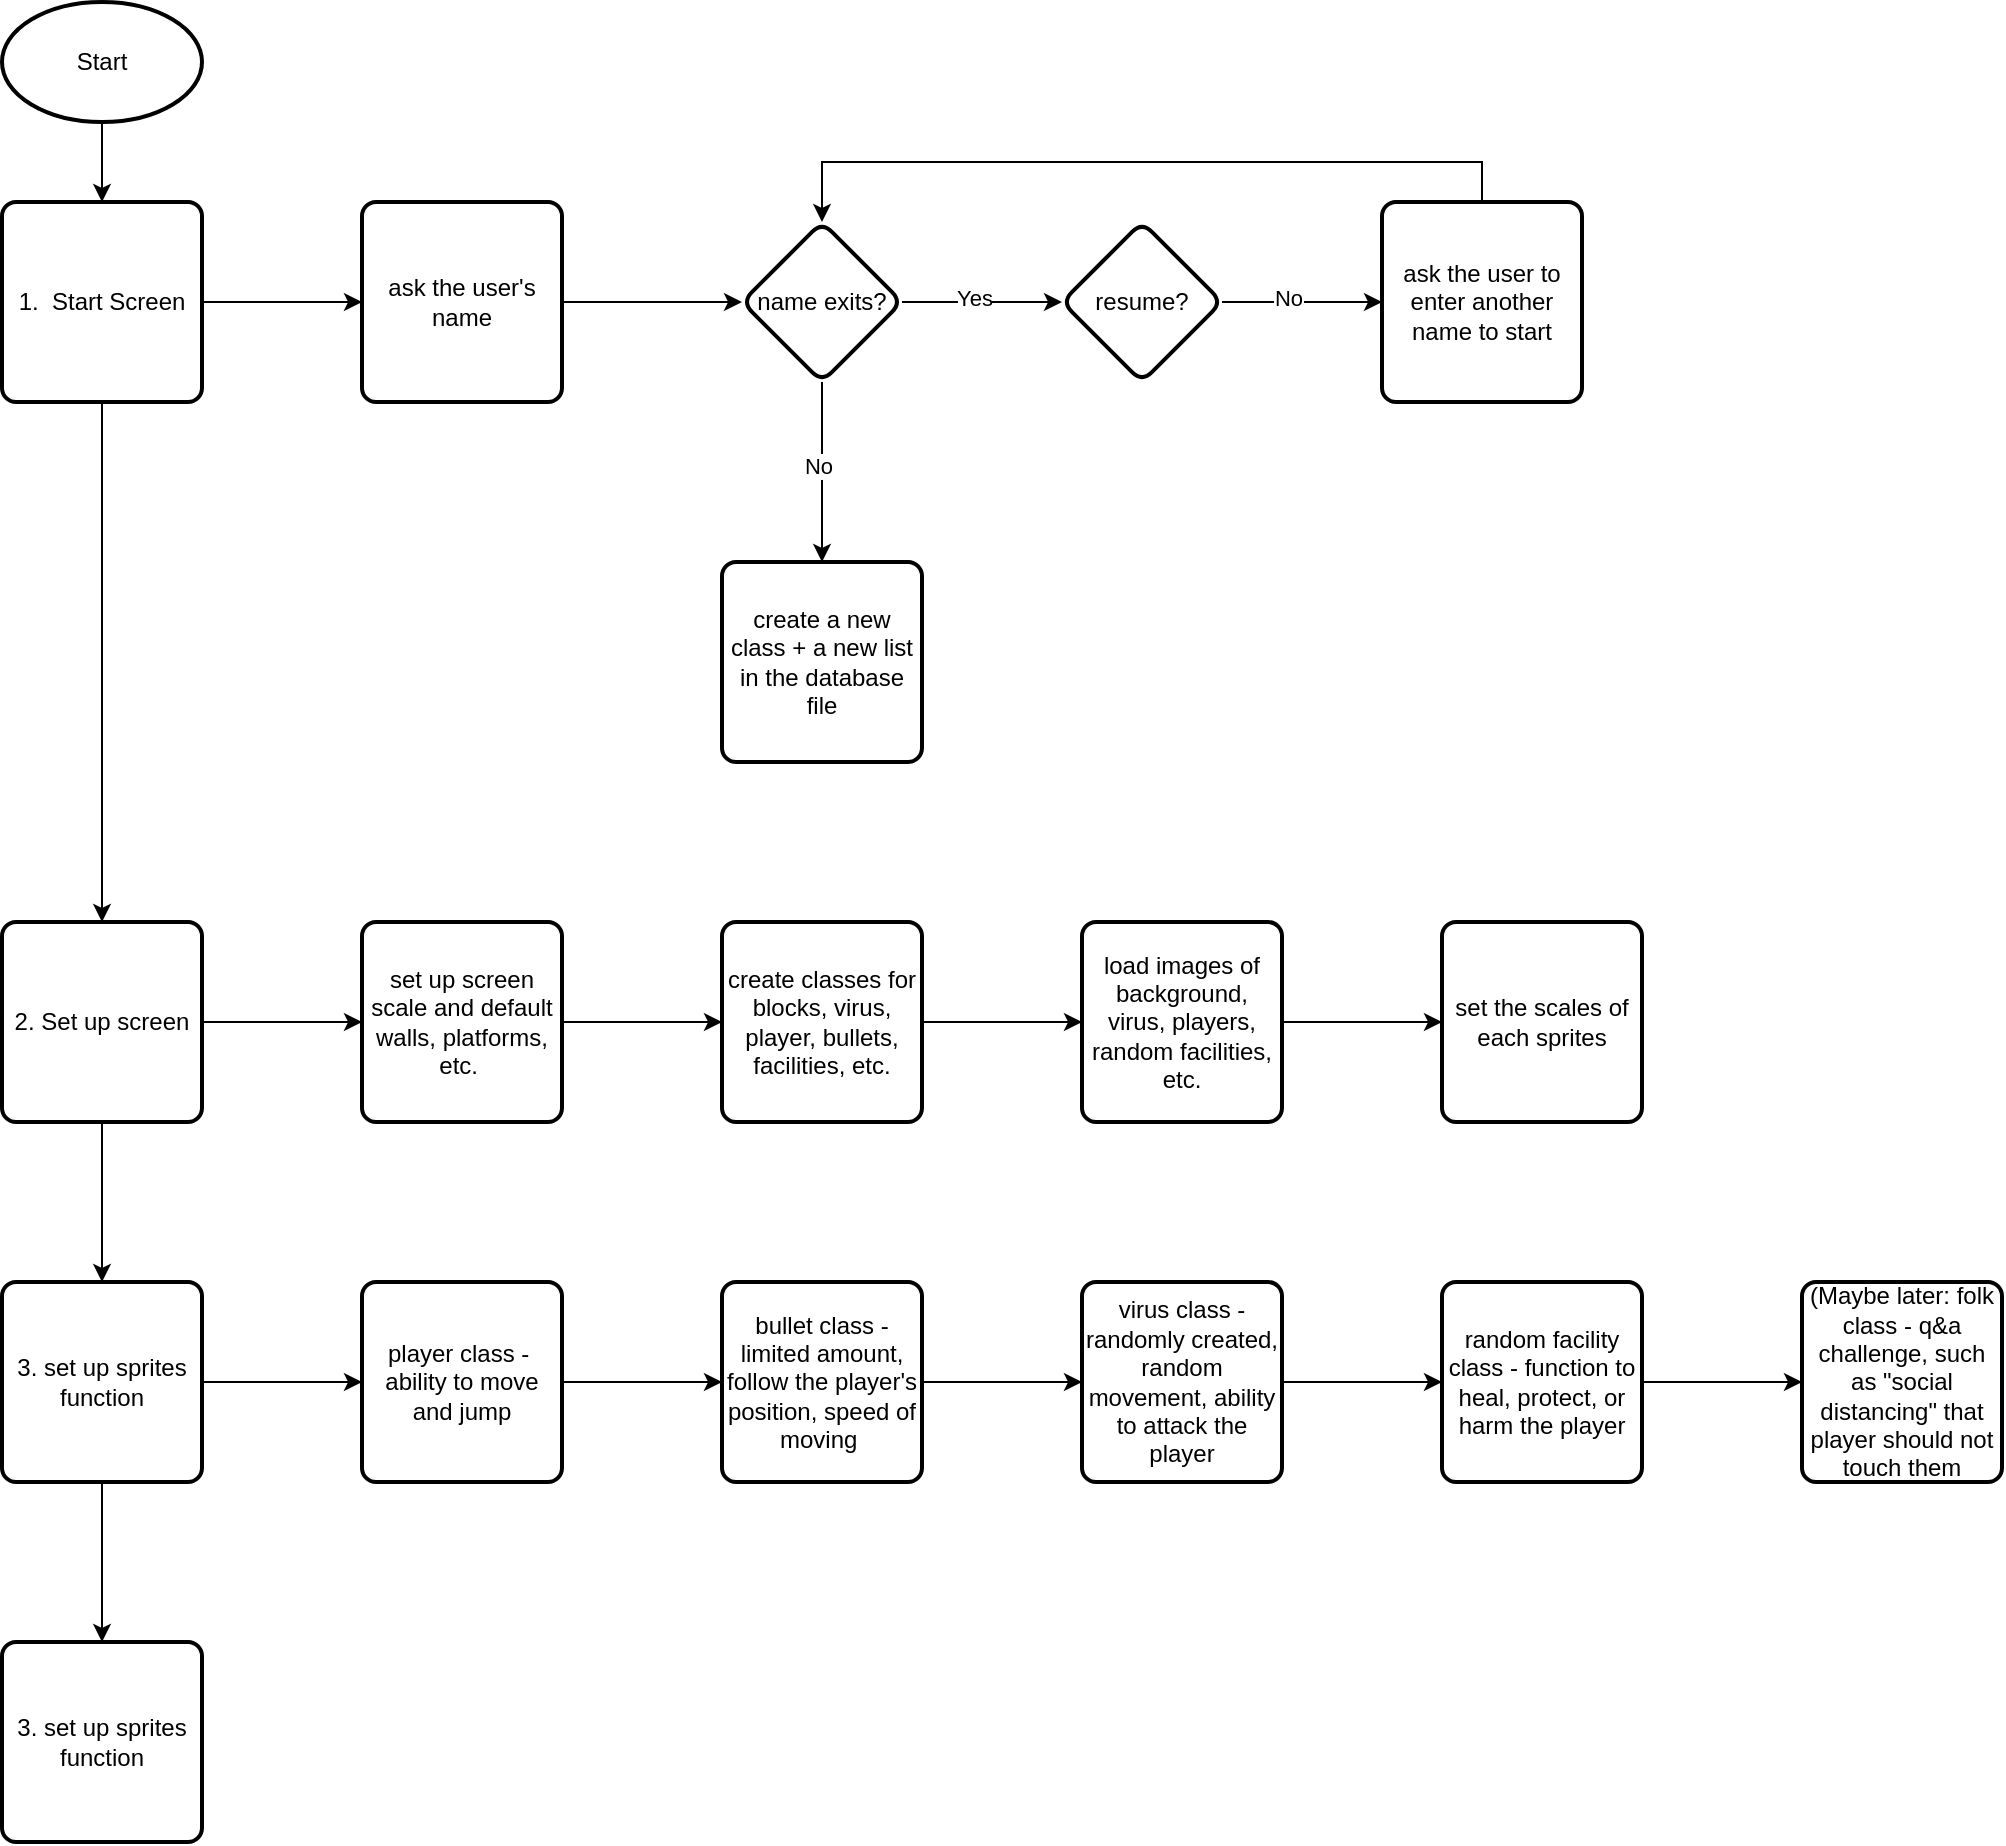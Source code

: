 <mxfile version="15.5.2" type="device"><diagram id="C5RBs43oDa-KdzZeNtuy" name="Page-1"><mxGraphModel dx="1186" dy="535" grid="1" gridSize="10" guides="1" tooltips="1" connect="1" arrows="1" fold="1" page="1" pageScale="1" pageWidth="827" pageHeight="1169" math="0" shadow="0"><root><mxCell id="WIyWlLk6GJQsqaUBKTNV-0"/><mxCell id="WIyWlLk6GJQsqaUBKTNV-1" parent="WIyWlLk6GJQsqaUBKTNV-0"/><mxCell id="jk2csqbmHF3KnE8cPKY1-2" style="edgeStyle=orthogonalEdgeStyle;rounded=0;orthogonalLoop=1;jettySize=auto;html=1;exitX=0.5;exitY=1;exitDx=0;exitDy=0;exitPerimeter=0;entryX=0.5;entryY=0;entryDx=0;entryDy=0;" parent="WIyWlLk6GJQsqaUBKTNV-1" source="jk2csqbmHF3KnE8cPKY1-0" target="jk2csqbmHF3KnE8cPKY1-1" edge="1"><mxGeometry relative="1" as="geometry"/></mxCell><mxCell id="jk2csqbmHF3KnE8cPKY1-0" value="Start" style="strokeWidth=2;html=1;shape=mxgraph.flowchart.start_1;whiteSpace=wrap;" parent="WIyWlLk6GJQsqaUBKTNV-1" vertex="1"><mxGeometry x="20" y="10" width="100" height="60" as="geometry"/></mxCell><mxCell id="rRX11_8OrYO265ZxKumJ-1" value="" style="edgeStyle=orthogonalEdgeStyle;rounded=0;orthogonalLoop=1;jettySize=auto;html=1;" edge="1" parent="WIyWlLk6GJQsqaUBKTNV-1" source="jk2csqbmHF3KnE8cPKY1-1" target="rRX11_8OrYO265ZxKumJ-0"><mxGeometry relative="1" as="geometry"/></mxCell><mxCell id="rRX11_8OrYO265ZxKumJ-20" value="" style="edgeStyle=orthogonalEdgeStyle;rounded=0;orthogonalLoop=1;jettySize=auto;html=1;" edge="1" parent="WIyWlLk6GJQsqaUBKTNV-1" source="jk2csqbmHF3KnE8cPKY1-1" target="rRX11_8OrYO265ZxKumJ-19"><mxGeometry relative="1" as="geometry"/></mxCell><mxCell id="jk2csqbmHF3KnE8cPKY1-1" value="1.&amp;nbsp; Start Screen" style="rounded=1;whiteSpace=wrap;html=1;absoluteArcSize=1;arcSize=14;strokeWidth=2;" parent="WIyWlLk6GJQsqaUBKTNV-1" vertex="1"><mxGeometry x="20" y="110" width="100" height="100" as="geometry"/></mxCell><mxCell id="rRX11_8OrYO265ZxKumJ-3" value="" style="edgeStyle=orthogonalEdgeStyle;rounded=0;orthogonalLoop=1;jettySize=auto;html=1;" edge="1" parent="WIyWlLk6GJQsqaUBKTNV-1" source="rRX11_8OrYO265ZxKumJ-0" target="rRX11_8OrYO265ZxKumJ-2"><mxGeometry relative="1" as="geometry"/></mxCell><mxCell id="rRX11_8OrYO265ZxKumJ-0" value="ask the user's name" style="rounded=1;whiteSpace=wrap;html=1;absoluteArcSize=1;arcSize=14;strokeWidth=2;" vertex="1" parent="WIyWlLk6GJQsqaUBKTNV-1"><mxGeometry x="200" y="110" width="100" height="100" as="geometry"/></mxCell><mxCell id="rRX11_8OrYO265ZxKumJ-10" value="" style="edgeStyle=orthogonalEdgeStyle;rounded=0;orthogonalLoop=1;jettySize=auto;html=1;" edge="1" parent="WIyWlLk6GJQsqaUBKTNV-1" source="rRX11_8OrYO265ZxKumJ-2" target="rRX11_8OrYO265ZxKumJ-9"><mxGeometry relative="1" as="geometry"/></mxCell><mxCell id="rRX11_8OrYO265ZxKumJ-11" value="Yes" style="edgeLabel;html=1;align=center;verticalAlign=middle;resizable=0;points=[];" vertex="1" connectable="0" parent="rRX11_8OrYO265ZxKumJ-10"><mxGeometry x="-0.1" y="2" relative="1" as="geometry"><mxPoint as="offset"/></mxGeometry></mxCell><mxCell id="rRX11_8OrYO265ZxKumJ-17" style="edgeStyle=orthogonalEdgeStyle;rounded=0;orthogonalLoop=1;jettySize=auto;html=1;exitX=0.5;exitY=1;exitDx=0;exitDy=0;" edge="1" parent="WIyWlLk6GJQsqaUBKTNV-1" source="rRX11_8OrYO265ZxKumJ-2" target="rRX11_8OrYO265ZxKumJ-16"><mxGeometry relative="1" as="geometry"/></mxCell><mxCell id="rRX11_8OrYO265ZxKumJ-18" value="No" style="edgeLabel;html=1;align=center;verticalAlign=middle;resizable=0;points=[];" vertex="1" connectable="0" parent="rRX11_8OrYO265ZxKumJ-17"><mxGeometry x="-0.075" y="-2" relative="1" as="geometry"><mxPoint as="offset"/></mxGeometry></mxCell><mxCell id="rRX11_8OrYO265ZxKumJ-2" value="name exits?" style="rhombus;whiteSpace=wrap;html=1;rounded=1;strokeWidth=2;arcSize=14;" vertex="1" parent="WIyWlLk6GJQsqaUBKTNV-1"><mxGeometry x="390" y="120" width="80" height="80" as="geometry"/></mxCell><mxCell id="rRX11_8OrYO265ZxKumJ-13" style="edgeStyle=orthogonalEdgeStyle;rounded=0;orthogonalLoop=1;jettySize=auto;html=1;exitX=1;exitY=0.5;exitDx=0;exitDy=0;entryX=0;entryY=0.5;entryDx=0;entryDy=0;" edge="1" parent="WIyWlLk6GJQsqaUBKTNV-1" source="rRX11_8OrYO265ZxKumJ-9" target="rRX11_8OrYO265ZxKumJ-12"><mxGeometry relative="1" as="geometry"/></mxCell><mxCell id="rRX11_8OrYO265ZxKumJ-15" value="No" style="edgeLabel;html=1;align=center;verticalAlign=middle;resizable=0;points=[];" vertex="1" connectable="0" parent="rRX11_8OrYO265ZxKumJ-13"><mxGeometry x="-0.175" y="2" relative="1" as="geometry"><mxPoint as="offset"/></mxGeometry></mxCell><mxCell id="rRX11_8OrYO265ZxKumJ-9" value="resume?" style="rhombus;whiteSpace=wrap;html=1;rounded=1;strokeWidth=2;arcSize=14;" vertex="1" parent="WIyWlLk6GJQsqaUBKTNV-1"><mxGeometry x="550" y="120" width="80" height="80" as="geometry"/></mxCell><mxCell id="rRX11_8OrYO265ZxKumJ-14" style="edgeStyle=orthogonalEdgeStyle;rounded=0;orthogonalLoop=1;jettySize=auto;html=1;exitX=0.5;exitY=0;exitDx=0;exitDy=0;entryX=0.5;entryY=0;entryDx=0;entryDy=0;" edge="1" parent="WIyWlLk6GJQsqaUBKTNV-1" source="rRX11_8OrYO265ZxKumJ-12" target="rRX11_8OrYO265ZxKumJ-2"><mxGeometry relative="1" as="geometry"/></mxCell><mxCell id="rRX11_8OrYO265ZxKumJ-12" value="ask the user to enter another name to start" style="rounded=1;whiteSpace=wrap;html=1;absoluteArcSize=1;arcSize=14;strokeWidth=2;" vertex="1" parent="WIyWlLk6GJQsqaUBKTNV-1"><mxGeometry x="710" y="110" width="100" height="100" as="geometry"/></mxCell><mxCell id="rRX11_8OrYO265ZxKumJ-16" value="&lt;span&gt;create a new class + a new list in the database file&lt;/span&gt;" style="rounded=1;whiteSpace=wrap;html=1;absoluteArcSize=1;arcSize=14;strokeWidth=2;" vertex="1" parent="WIyWlLk6GJQsqaUBKTNV-1"><mxGeometry x="380" y="290" width="100" height="100" as="geometry"/></mxCell><mxCell id="rRX11_8OrYO265ZxKumJ-35" style="edgeStyle=orthogonalEdgeStyle;rounded=0;orthogonalLoop=1;jettySize=auto;html=1;exitX=1;exitY=0.5;exitDx=0;exitDy=0;entryX=0;entryY=0.5;entryDx=0;entryDy=0;" edge="1" parent="WIyWlLk6GJQsqaUBKTNV-1" source="rRX11_8OrYO265ZxKumJ-19" target="rRX11_8OrYO265ZxKumJ-33"><mxGeometry relative="1" as="geometry"/></mxCell><mxCell id="rRX11_8OrYO265ZxKumJ-39" value="" style="edgeStyle=orthogonalEdgeStyle;rounded=0;orthogonalLoop=1;jettySize=auto;html=1;" edge="1" parent="WIyWlLk6GJQsqaUBKTNV-1" source="rRX11_8OrYO265ZxKumJ-19" target="rRX11_8OrYO265ZxKumJ-38"><mxGeometry relative="1" as="geometry"/></mxCell><mxCell id="rRX11_8OrYO265ZxKumJ-19" value="2. Set up screen" style="rounded=1;whiteSpace=wrap;html=1;absoluteArcSize=1;arcSize=14;strokeWidth=2;" vertex="1" parent="WIyWlLk6GJQsqaUBKTNV-1"><mxGeometry x="20" y="470" width="100" height="100" as="geometry"/></mxCell><mxCell id="rRX11_8OrYO265ZxKumJ-37" style="edgeStyle=orthogonalEdgeStyle;rounded=0;orthogonalLoop=1;jettySize=auto;html=1;exitX=1;exitY=0.5;exitDx=0;exitDy=0;" edge="1" parent="WIyWlLk6GJQsqaUBKTNV-1" source="rRX11_8OrYO265ZxKumJ-27" target="rRX11_8OrYO265ZxKumJ-29"><mxGeometry relative="1" as="geometry"/></mxCell><mxCell id="rRX11_8OrYO265ZxKumJ-27" value="create classes for blocks, virus, player, bullets, facilities, etc." style="rounded=1;whiteSpace=wrap;html=1;absoluteArcSize=1;arcSize=14;strokeWidth=2;" vertex="1" parent="WIyWlLk6GJQsqaUBKTNV-1"><mxGeometry x="380" y="470" width="100" height="100" as="geometry"/></mxCell><mxCell id="rRX11_8OrYO265ZxKumJ-32" value="" style="edgeStyle=orthogonalEdgeStyle;rounded=0;orthogonalLoop=1;jettySize=auto;html=1;" edge="1" parent="WIyWlLk6GJQsqaUBKTNV-1" source="rRX11_8OrYO265ZxKumJ-29" target="rRX11_8OrYO265ZxKumJ-31"><mxGeometry relative="1" as="geometry"/></mxCell><mxCell id="rRX11_8OrYO265ZxKumJ-29" value="load images of background, virus, players, random facilities, etc." style="rounded=1;whiteSpace=wrap;html=1;absoluteArcSize=1;arcSize=14;strokeWidth=2;" vertex="1" parent="WIyWlLk6GJQsqaUBKTNV-1"><mxGeometry x="560" y="470" width="100" height="100" as="geometry"/></mxCell><mxCell id="rRX11_8OrYO265ZxKumJ-31" value="set the scales of each sprites" style="rounded=1;whiteSpace=wrap;html=1;absoluteArcSize=1;arcSize=14;strokeWidth=2;" vertex="1" parent="WIyWlLk6GJQsqaUBKTNV-1"><mxGeometry x="740" y="470" width="100" height="100" as="geometry"/></mxCell><mxCell id="rRX11_8OrYO265ZxKumJ-36" style="edgeStyle=orthogonalEdgeStyle;rounded=0;orthogonalLoop=1;jettySize=auto;html=1;exitX=1;exitY=0.5;exitDx=0;exitDy=0;entryX=0;entryY=0.5;entryDx=0;entryDy=0;" edge="1" parent="WIyWlLk6GJQsqaUBKTNV-1" source="rRX11_8OrYO265ZxKumJ-33" target="rRX11_8OrYO265ZxKumJ-27"><mxGeometry relative="1" as="geometry"/></mxCell><mxCell id="rRX11_8OrYO265ZxKumJ-33" value="set up screen scale and default walls, platforms, etc.&amp;nbsp;" style="rounded=1;whiteSpace=wrap;html=1;absoluteArcSize=1;arcSize=14;strokeWidth=2;" vertex="1" parent="WIyWlLk6GJQsqaUBKTNV-1"><mxGeometry x="200" y="470" width="100" height="100" as="geometry"/></mxCell><mxCell id="rRX11_8OrYO265ZxKumJ-41" value="" style="edgeStyle=orthogonalEdgeStyle;rounded=0;orthogonalLoop=1;jettySize=auto;html=1;" edge="1" parent="WIyWlLk6GJQsqaUBKTNV-1" source="rRX11_8OrYO265ZxKumJ-38" target="rRX11_8OrYO265ZxKumJ-40"><mxGeometry relative="1" as="geometry"/></mxCell><mxCell id="rRX11_8OrYO265ZxKumJ-51" value="" style="edgeStyle=orthogonalEdgeStyle;rounded=0;orthogonalLoop=1;jettySize=auto;html=1;" edge="1" parent="WIyWlLk6GJQsqaUBKTNV-1" source="rRX11_8OrYO265ZxKumJ-38" target="rRX11_8OrYO265ZxKumJ-50"><mxGeometry relative="1" as="geometry"/></mxCell><mxCell id="rRX11_8OrYO265ZxKumJ-38" value="3. set up sprites function" style="rounded=1;whiteSpace=wrap;html=1;absoluteArcSize=1;arcSize=14;strokeWidth=2;" vertex="1" parent="WIyWlLk6GJQsqaUBKTNV-1"><mxGeometry x="20" y="650" width="100" height="100" as="geometry"/></mxCell><mxCell id="rRX11_8OrYO265ZxKumJ-43" value="" style="edgeStyle=orthogonalEdgeStyle;rounded=0;orthogonalLoop=1;jettySize=auto;html=1;" edge="1" parent="WIyWlLk6GJQsqaUBKTNV-1" source="rRX11_8OrYO265ZxKumJ-40" target="rRX11_8OrYO265ZxKumJ-42"><mxGeometry relative="1" as="geometry"/></mxCell><mxCell id="rRX11_8OrYO265ZxKumJ-40" value="&lt;span&gt;player class -&amp;nbsp; ability to move and jump&lt;/span&gt;" style="rounded=1;whiteSpace=wrap;html=1;absoluteArcSize=1;arcSize=14;strokeWidth=2;" vertex="1" parent="WIyWlLk6GJQsqaUBKTNV-1"><mxGeometry x="200" y="650" width="100" height="100" as="geometry"/></mxCell><mxCell id="rRX11_8OrYO265ZxKumJ-45" value="" style="edgeStyle=orthogonalEdgeStyle;rounded=0;orthogonalLoop=1;jettySize=auto;html=1;" edge="1" parent="WIyWlLk6GJQsqaUBKTNV-1" source="rRX11_8OrYO265ZxKumJ-42" target="rRX11_8OrYO265ZxKumJ-44"><mxGeometry relative="1" as="geometry"/></mxCell><mxCell id="rRX11_8OrYO265ZxKumJ-42" value="&lt;span&gt;bullet class - limited amount, follow the player's position, speed of moving&amp;nbsp;&lt;/span&gt;" style="rounded=1;whiteSpace=wrap;html=1;absoluteArcSize=1;arcSize=14;strokeWidth=2;" vertex="1" parent="WIyWlLk6GJQsqaUBKTNV-1"><mxGeometry x="380" y="650" width="100" height="100" as="geometry"/></mxCell><mxCell id="rRX11_8OrYO265ZxKumJ-47" value="" style="edgeStyle=orthogonalEdgeStyle;rounded=0;orthogonalLoop=1;jettySize=auto;html=1;" edge="1" parent="WIyWlLk6GJQsqaUBKTNV-1" source="rRX11_8OrYO265ZxKumJ-44" target="rRX11_8OrYO265ZxKumJ-46"><mxGeometry relative="1" as="geometry"/></mxCell><mxCell id="rRX11_8OrYO265ZxKumJ-44" value="&lt;span&gt;virus class - randomly created, random movement, ability to attack the player&lt;/span&gt;" style="rounded=1;whiteSpace=wrap;html=1;absoluteArcSize=1;arcSize=14;strokeWidth=2;" vertex="1" parent="WIyWlLk6GJQsqaUBKTNV-1"><mxGeometry x="560" y="650" width="100" height="100" as="geometry"/></mxCell><mxCell id="rRX11_8OrYO265ZxKumJ-49" value="" style="edgeStyle=orthogonalEdgeStyle;rounded=0;orthogonalLoop=1;jettySize=auto;html=1;" edge="1" parent="WIyWlLk6GJQsqaUBKTNV-1" source="rRX11_8OrYO265ZxKumJ-46" target="rRX11_8OrYO265ZxKumJ-48"><mxGeometry relative="1" as="geometry"/></mxCell><mxCell id="rRX11_8OrYO265ZxKumJ-46" value="&lt;span&gt;random facility class - function to heal, protect, or harm the player&lt;/span&gt;" style="rounded=1;whiteSpace=wrap;html=1;absoluteArcSize=1;arcSize=14;strokeWidth=2;" vertex="1" parent="WIyWlLk6GJQsqaUBKTNV-1"><mxGeometry x="740" y="650" width="100" height="100" as="geometry"/></mxCell><mxCell id="rRX11_8OrYO265ZxKumJ-48" value="&lt;span&gt;(Maybe later: folk class - q&amp;amp;a challenge, such as &quot;social distancing&quot; that player should not touch them&lt;/span&gt;" style="rounded=1;whiteSpace=wrap;html=1;absoluteArcSize=1;arcSize=14;strokeWidth=2;" vertex="1" parent="WIyWlLk6GJQsqaUBKTNV-1"><mxGeometry x="920" y="650" width="100" height="100" as="geometry"/></mxCell><mxCell id="rRX11_8OrYO265ZxKumJ-50" value="3. set up sprites function" style="rounded=1;whiteSpace=wrap;html=1;absoluteArcSize=1;arcSize=14;strokeWidth=2;" vertex="1" parent="WIyWlLk6GJQsqaUBKTNV-1"><mxGeometry x="20" y="830" width="100" height="100" as="geometry"/></mxCell></root></mxGraphModel></diagram></mxfile>